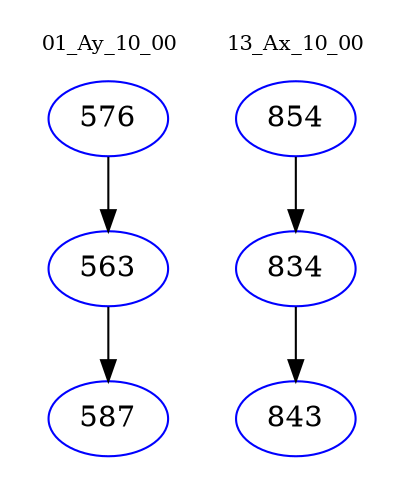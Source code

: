 digraph{
subgraph cluster_0 {
color = white
label = "01_Ay_10_00";
fontsize=10;
T0_576 [label="576", color="blue"]
T0_576 -> T0_563 [color="black"]
T0_563 [label="563", color="blue"]
T0_563 -> T0_587 [color="black"]
T0_587 [label="587", color="blue"]
}
subgraph cluster_1 {
color = white
label = "13_Ax_10_00";
fontsize=10;
T1_854 [label="854", color="blue"]
T1_854 -> T1_834 [color="black"]
T1_834 [label="834", color="blue"]
T1_834 -> T1_843 [color="black"]
T1_843 [label="843", color="blue"]
}
}
